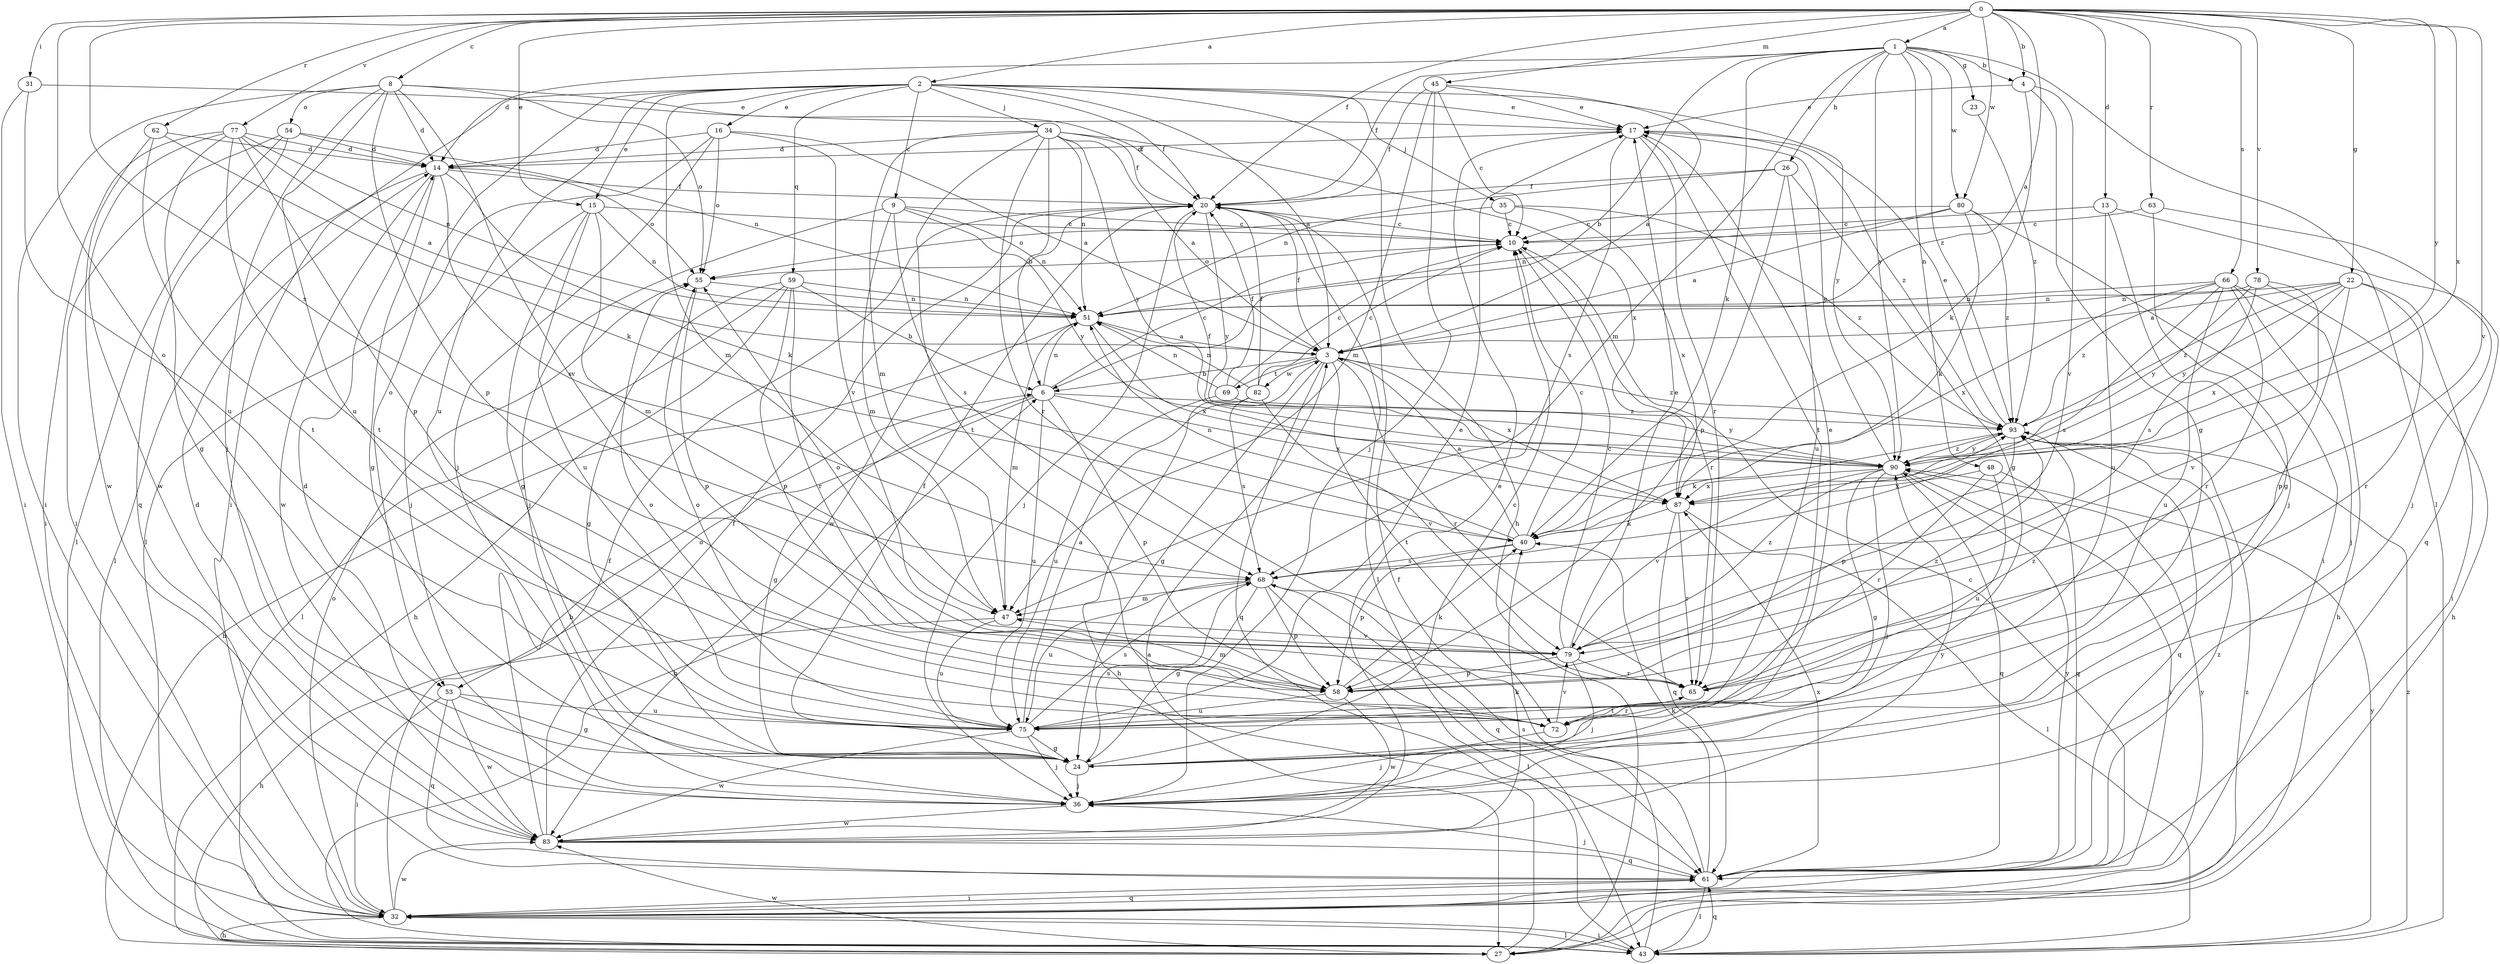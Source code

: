 strict digraph  {
0;
1;
2;
3;
4;
6;
8;
9;
10;
13;
14;
15;
16;
17;
20;
22;
23;
24;
26;
27;
31;
32;
34;
35;
36;
40;
43;
45;
47;
48;
51;
53;
54;
55;
58;
59;
61;
62;
63;
65;
66;
68;
69;
72;
75;
77;
78;
79;
80;
82;
83;
87;
90;
93;
0 -> 1  [label=a];
0 -> 2  [label=a];
0 -> 3  [label=a];
0 -> 4  [label=b];
0 -> 8  [label=c];
0 -> 13  [label=d];
0 -> 15  [label=e];
0 -> 20  [label=f];
0 -> 22  [label=g];
0 -> 31  [label=i];
0 -> 45  [label=m];
0 -> 53  [label=o];
0 -> 62  [label=r];
0 -> 63  [label=r];
0 -> 66  [label=s];
0 -> 68  [label=s];
0 -> 77  [label=v];
0 -> 78  [label=v];
0 -> 79  [label=v];
0 -> 80  [label=w];
0 -> 87  [label=x];
0 -> 90  [label=y];
1 -> 4  [label=b];
1 -> 6  [label=b];
1 -> 14  [label=d];
1 -> 20  [label=f];
1 -> 23  [label=g];
1 -> 26  [label=h];
1 -> 40  [label=k];
1 -> 43  [label=l];
1 -> 47  [label=m];
1 -> 48  [label=n];
1 -> 80  [label=w];
1 -> 90  [label=y];
1 -> 93  [label=z];
2 -> 3  [label=a];
2 -> 9  [label=c];
2 -> 15  [label=e];
2 -> 16  [label=e];
2 -> 17  [label=e];
2 -> 20  [label=f];
2 -> 27  [label=h];
2 -> 32  [label=i];
2 -> 34  [label=j];
2 -> 35  [label=j];
2 -> 47  [label=m];
2 -> 53  [label=o];
2 -> 59  [label=q];
2 -> 75  [label=u];
2 -> 90  [label=y];
3 -> 6  [label=b];
3 -> 20  [label=f];
3 -> 24  [label=g];
3 -> 61  [label=q];
3 -> 65  [label=r];
3 -> 69  [label=t];
3 -> 72  [label=t];
3 -> 82  [label=w];
3 -> 87  [label=x];
3 -> 93  [label=z];
4 -> 17  [label=e];
4 -> 24  [label=g];
4 -> 40  [label=k];
4 -> 79  [label=v];
6 -> 10  [label=c];
6 -> 24  [label=g];
6 -> 51  [label=n];
6 -> 53  [label=o];
6 -> 58  [label=p];
6 -> 75  [label=u];
6 -> 87  [label=x];
6 -> 93  [label=z];
8 -> 14  [label=d];
8 -> 20  [label=f];
8 -> 32  [label=i];
8 -> 36  [label=j];
8 -> 54  [label=o];
8 -> 55  [label=o];
8 -> 58  [label=p];
8 -> 75  [label=u];
8 -> 79  [label=v];
9 -> 10  [label=c];
9 -> 36  [label=j];
9 -> 47  [label=m];
9 -> 51  [label=n];
9 -> 68  [label=s];
9 -> 90  [label=y];
10 -> 55  [label=o];
10 -> 65  [label=r];
13 -> 10  [label=c];
13 -> 36  [label=j];
13 -> 61  [label=q];
13 -> 75  [label=u];
14 -> 20  [label=f];
14 -> 24  [label=g];
14 -> 40  [label=k];
14 -> 43  [label=l];
14 -> 55  [label=o];
14 -> 68  [label=s];
14 -> 83  [label=w];
15 -> 10  [label=c];
15 -> 24  [label=g];
15 -> 36  [label=j];
15 -> 47  [label=m];
15 -> 51  [label=n];
15 -> 75  [label=u];
16 -> 3  [label=a];
16 -> 14  [label=d];
16 -> 36  [label=j];
16 -> 43  [label=l];
16 -> 55  [label=o];
16 -> 79  [label=v];
17 -> 14  [label=d];
17 -> 65  [label=r];
17 -> 68  [label=s];
17 -> 72  [label=t];
17 -> 93  [label=z];
20 -> 10  [label=c];
20 -> 36  [label=j];
20 -> 43  [label=l];
20 -> 83  [label=w];
20 -> 90  [label=y];
22 -> 3  [label=a];
22 -> 32  [label=i];
22 -> 51  [label=n];
22 -> 58  [label=p];
22 -> 65  [label=r];
22 -> 87  [label=x];
22 -> 90  [label=y];
22 -> 93  [label=z];
23 -> 93  [label=z];
24 -> 10  [label=c];
24 -> 20  [label=f];
24 -> 36  [label=j];
24 -> 68  [label=s];
26 -> 20  [label=f];
26 -> 24  [label=g];
26 -> 51  [label=n];
26 -> 58  [label=p];
26 -> 75  [label=u];
27 -> 3  [label=a];
27 -> 83  [label=w];
27 -> 93  [label=z];
31 -> 17  [label=e];
31 -> 32  [label=i];
31 -> 75  [label=u];
32 -> 10  [label=c];
32 -> 20  [label=f];
32 -> 27  [label=h];
32 -> 43  [label=l];
32 -> 55  [label=o];
32 -> 61  [label=q];
32 -> 83  [label=w];
32 -> 90  [label=y];
34 -> 3  [label=a];
34 -> 6  [label=b];
34 -> 14  [label=d];
34 -> 20  [label=f];
34 -> 47  [label=m];
34 -> 51  [label=n];
34 -> 65  [label=r];
34 -> 72  [label=t];
34 -> 87  [label=x];
34 -> 90  [label=y];
35 -> 10  [label=c];
35 -> 55  [label=o];
35 -> 87  [label=x];
35 -> 93  [label=z];
36 -> 14  [label=d];
36 -> 83  [label=w];
40 -> 3  [label=a];
40 -> 10  [label=c];
40 -> 51  [label=n];
40 -> 58  [label=p];
40 -> 68  [label=s];
43 -> 6  [label=b];
43 -> 20  [label=f];
43 -> 32  [label=i];
43 -> 61  [label=q];
43 -> 90  [label=y];
43 -> 93  [label=z];
45 -> 3  [label=a];
45 -> 10  [label=c];
45 -> 17  [label=e];
45 -> 20  [label=f];
45 -> 36  [label=j];
45 -> 47  [label=m];
47 -> 27  [label=h];
47 -> 75  [label=u];
47 -> 79  [label=v];
48 -> 61  [label=q];
48 -> 65  [label=r];
48 -> 75  [label=u];
48 -> 87  [label=x];
51 -> 3  [label=a];
51 -> 27  [label=h];
51 -> 47  [label=m];
51 -> 87  [label=x];
53 -> 24  [label=g];
53 -> 32  [label=i];
53 -> 61  [label=q];
53 -> 75  [label=u];
53 -> 83  [label=w];
54 -> 14  [label=d];
54 -> 32  [label=i];
54 -> 43  [label=l];
54 -> 51  [label=n];
54 -> 61  [label=q];
55 -> 51  [label=n];
55 -> 58  [label=p];
58 -> 40  [label=k];
58 -> 47  [label=m];
58 -> 75  [label=u];
58 -> 83  [label=w];
58 -> 93  [label=z];
59 -> 6  [label=b];
59 -> 24  [label=g];
59 -> 27  [label=h];
59 -> 43  [label=l];
59 -> 51  [label=n];
59 -> 58  [label=p];
59 -> 65  [label=r];
61 -> 32  [label=i];
61 -> 36  [label=j];
61 -> 40  [label=k];
61 -> 43  [label=l];
61 -> 68  [label=s];
61 -> 87  [label=x];
61 -> 90  [label=y];
61 -> 93  [label=z];
62 -> 14  [label=d];
62 -> 40  [label=k];
62 -> 72  [label=t];
62 -> 83  [label=w];
63 -> 10  [label=c];
63 -> 24  [label=g];
63 -> 36  [label=j];
65 -> 72  [label=t];
65 -> 93  [label=z];
66 -> 27  [label=h];
66 -> 36  [label=j];
66 -> 51  [label=n];
66 -> 65  [label=r];
66 -> 68  [label=s];
66 -> 75  [label=u];
66 -> 87  [label=x];
66 -> 93  [label=z];
68 -> 24  [label=g];
68 -> 43  [label=l];
68 -> 47  [label=m];
68 -> 58  [label=p];
68 -> 61  [label=q];
68 -> 75  [label=u];
69 -> 10  [label=c];
69 -> 20  [label=f];
69 -> 51  [label=n];
69 -> 75  [label=u];
69 -> 90  [label=y];
72 -> 17  [label=e];
72 -> 36  [label=j];
72 -> 55  [label=o];
72 -> 65  [label=r];
72 -> 79  [label=v];
75 -> 3  [label=a];
75 -> 17  [label=e];
75 -> 24  [label=g];
75 -> 36  [label=j];
75 -> 55  [label=o];
75 -> 68  [label=s];
75 -> 83  [label=w];
77 -> 3  [label=a];
77 -> 14  [label=d];
77 -> 24  [label=g];
77 -> 32  [label=i];
77 -> 51  [label=n];
77 -> 58  [label=p];
77 -> 72  [label=t];
77 -> 83  [label=w];
78 -> 27  [label=h];
78 -> 51  [label=n];
78 -> 68  [label=s];
78 -> 79  [label=v];
78 -> 90  [label=y];
79 -> 10  [label=c];
79 -> 17  [label=e];
79 -> 36  [label=j];
79 -> 55  [label=o];
79 -> 58  [label=p];
79 -> 65  [label=r];
79 -> 93  [label=z];
80 -> 3  [label=a];
80 -> 10  [label=c];
80 -> 32  [label=i];
80 -> 40  [label=k];
80 -> 51  [label=n];
80 -> 93  [label=z];
82 -> 10  [label=c];
82 -> 20  [label=f];
82 -> 27  [label=h];
82 -> 51  [label=n];
82 -> 68  [label=s];
82 -> 79  [label=v];
83 -> 6  [label=b];
83 -> 14  [label=d];
83 -> 17  [label=e];
83 -> 20  [label=f];
83 -> 40  [label=k];
83 -> 61  [label=q];
83 -> 90  [label=y];
87 -> 40  [label=k];
87 -> 43  [label=l];
87 -> 61  [label=q];
87 -> 65  [label=r];
90 -> 17  [label=e];
90 -> 20  [label=f];
90 -> 24  [label=g];
90 -> 32  [label=i];
90 -> 36  [label=j];
90 -> 61  [label=q];
90 -> 79  [label=v];
90 -> 87  [label=x];
90 -> 93  [label=z];
93 -> 17  [label=e];
93 -> 40  [label=k];
93 -> 58  [label=p];
93 -> 61  [label=q];
93 -> 90  [label=y];
}
